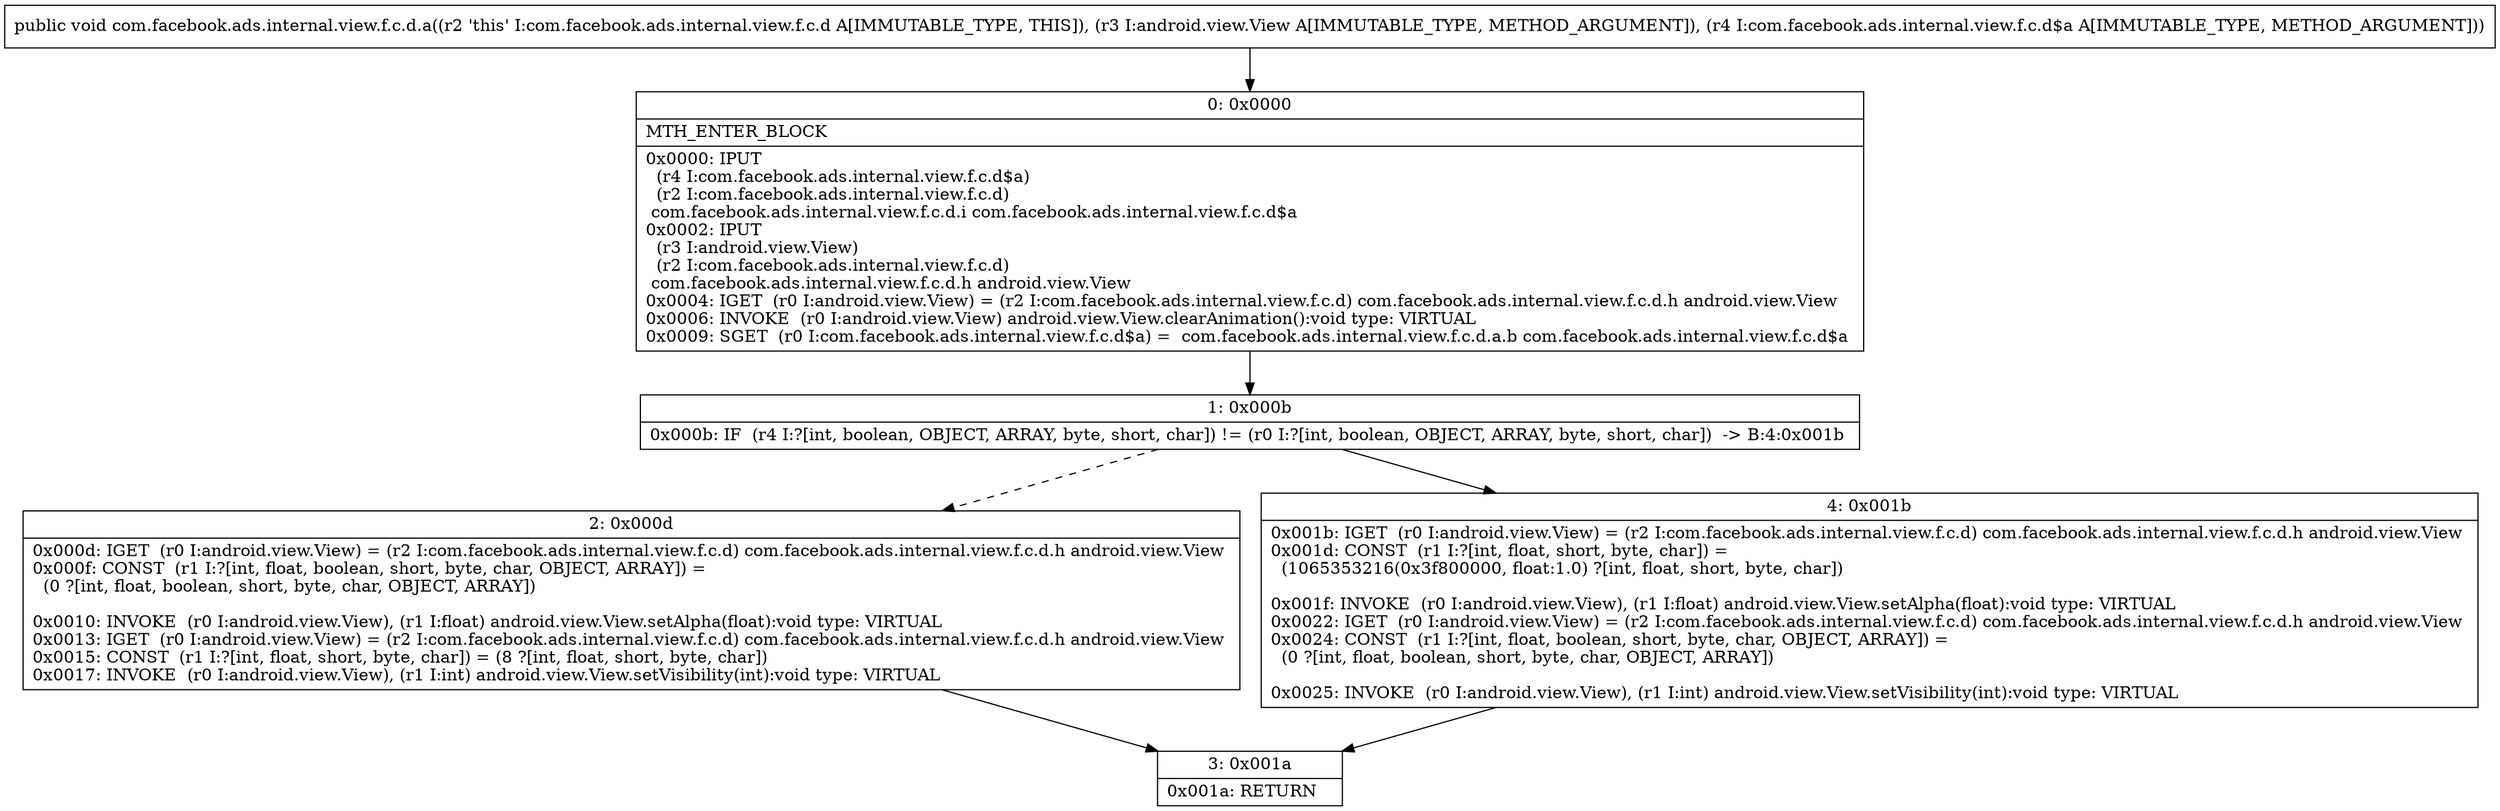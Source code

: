 digraph "CFG forcom.facebook.ads.internal.view.f.c.d.a(Landroid\/view\/View;Lcom\/facebook\/ads\/internal\/view\/f\/c\/d$a;)V" {
Node_0 [shape=record,label="{0\:\ 0x0000|MTH_ENTER_BLOCK\l|0x0000: IPUT  \l  (r4 I:com.facebook.ads.internal.view.f.c.d$a)\l  (r2 I:com.facebook.ads.internal.view.f.c.d)\l com.facebook.ads.internal.view.f.c.d.i com.facebook.ads.internal.view.f.c.d$a \l0x0002: IPUT  \l  (r3 I:android.view.View)\l  (r2 I:com.facebook.ads.internal.view.f.c.d)\l com.facebook.ads.internal.view.f.c.d.h android.view.View \l0x0004: IGET  (r0 I:android.view.View) = (r2 I:com.facebook.ads.internal.view.f.c.d) com.facebook.ads.internal.view.f.c.d.h android.view.View \l0x0006: INVOKE  (r0 I:android.view.View) android.view.View.clearAnimation():void type: VIRTUAL \l0x0009: SGET  (r0 I:com.facebook.ads.internal.view.f.c.d$a) =  com.facebook.ads.internal.view.f.c.d.a.b com.facebook.ads.internal.view.f.c.d$a \l}"];
Node_1 [shape=record,label="{1\:\ 0x000b|0x000b: IF  (r4 I:?[int, boolean, OBJECT, ARRAY, byte, short, char]) != (r0 I:?[int, boolean, OBJECT, ARRAY, byte, short, char])  \-\> B:4:0x001b \l}"];
Node_2 [shape=record,label="{2\:\ 0x000d|0x000d: IGET  (r0 I:android.view.View) = (r2 I:com.facebook.ads.internal.view.f.c.d) com.facebook.ads.internal.view.f.c.d.h android.view.View \l0x000f: CONST  (r1 I:?[int, float, boolean, short, byte, char, OBJECT, ARRAY]) = \l  (0 ?[int, float, boolean, short, byte, char, OBJECT, ARRAY])\l \l0x0010: INVOKE  (r0 I:android.view.View), (r1 I:float) android.view.View.setAlpha(float):void type: VIRTUAL \l0x0013: IGET  (r0 I:android.view.View) = (r2 I:com.facebook.ads.internal.view.f.c.d) com.facebook.ads.internal.view.f.c.d.h android.view.View \l0x0015: CONST  (r1 I:?[int, float, short, byte, char]) = (8 ?[int, float, short, byte, char]) \l0x0017: INVOKE  (r0 I:android.view.View), (r1 I:int) android.view.View.setVisibility(int):void type: VIRTUAL \l}"];
Node_3 [shape=record,label="{3\:\ 0x001a|0x001a: RETURN   \l}"];
Node_4 [shape=record,label="{4\:\ 0x001b|0x001b: IGET  (r0 I:android.view.View) = (r2 I:com.facebook.ads.internal.view.f.c.d) com.facebook.ads.internal.view.f.c.d.h android.view.View \l0x001d: CONST  (r1 I:?[int, float, short, byte, char]) = \l  (1065353216(0x3f800000, float:1.0) ?[int, float, short, byte, char])\l \l0x001f: INVOKE  (r0 I:android.view.View), (r1 I:float) android.view.View.setAlpha(float):void type: VIRTUAL \l0x0022: IGET  (r0 I:android.view.View) = (r2 I:com.facebook.ads.internal.view.f.c.d) com.facebook.ads.internal.view.f.c.d.h android.view.View \l0x0024: CONST  (r1 I:?[int, float, boolean, short, byte, char, OBJECT, ARRAY]) = \l  (0 ?[int, float, boolean, short, byte, char, OBJECT, ARRAY])\l \l0x0025: INVOKE  (r0 I:android.view.View), (r1 I:int) android.view.View.setVisibility(int):void type: VIRTUAL \l}"];
MethodNode[shape=record,label="{public void com.facebook.ads.internal.view.f.c.d.a((r2 'this' I:com.facebook.ads.internal.view.f.c.d A[IMMUTABLE_TYPE, THIS]), (r3 I:android.view.View A[IMMUTABLE_TYPE, METHOD_ARGUMENT]), (r4 I:com.facebook.ads.internal.view.f.c.d$a A[IMMUTABLE_TYPE, METHOD_ARGUMENT])) }"];
MethodNode -> Node_0;
Node_0 -> Node_1;
Node_1 -> Node_2[style=dashed];
Node_1 -> Node_4;
Node_2 -> Node_3;
Node_4 -> Node_3;
}

